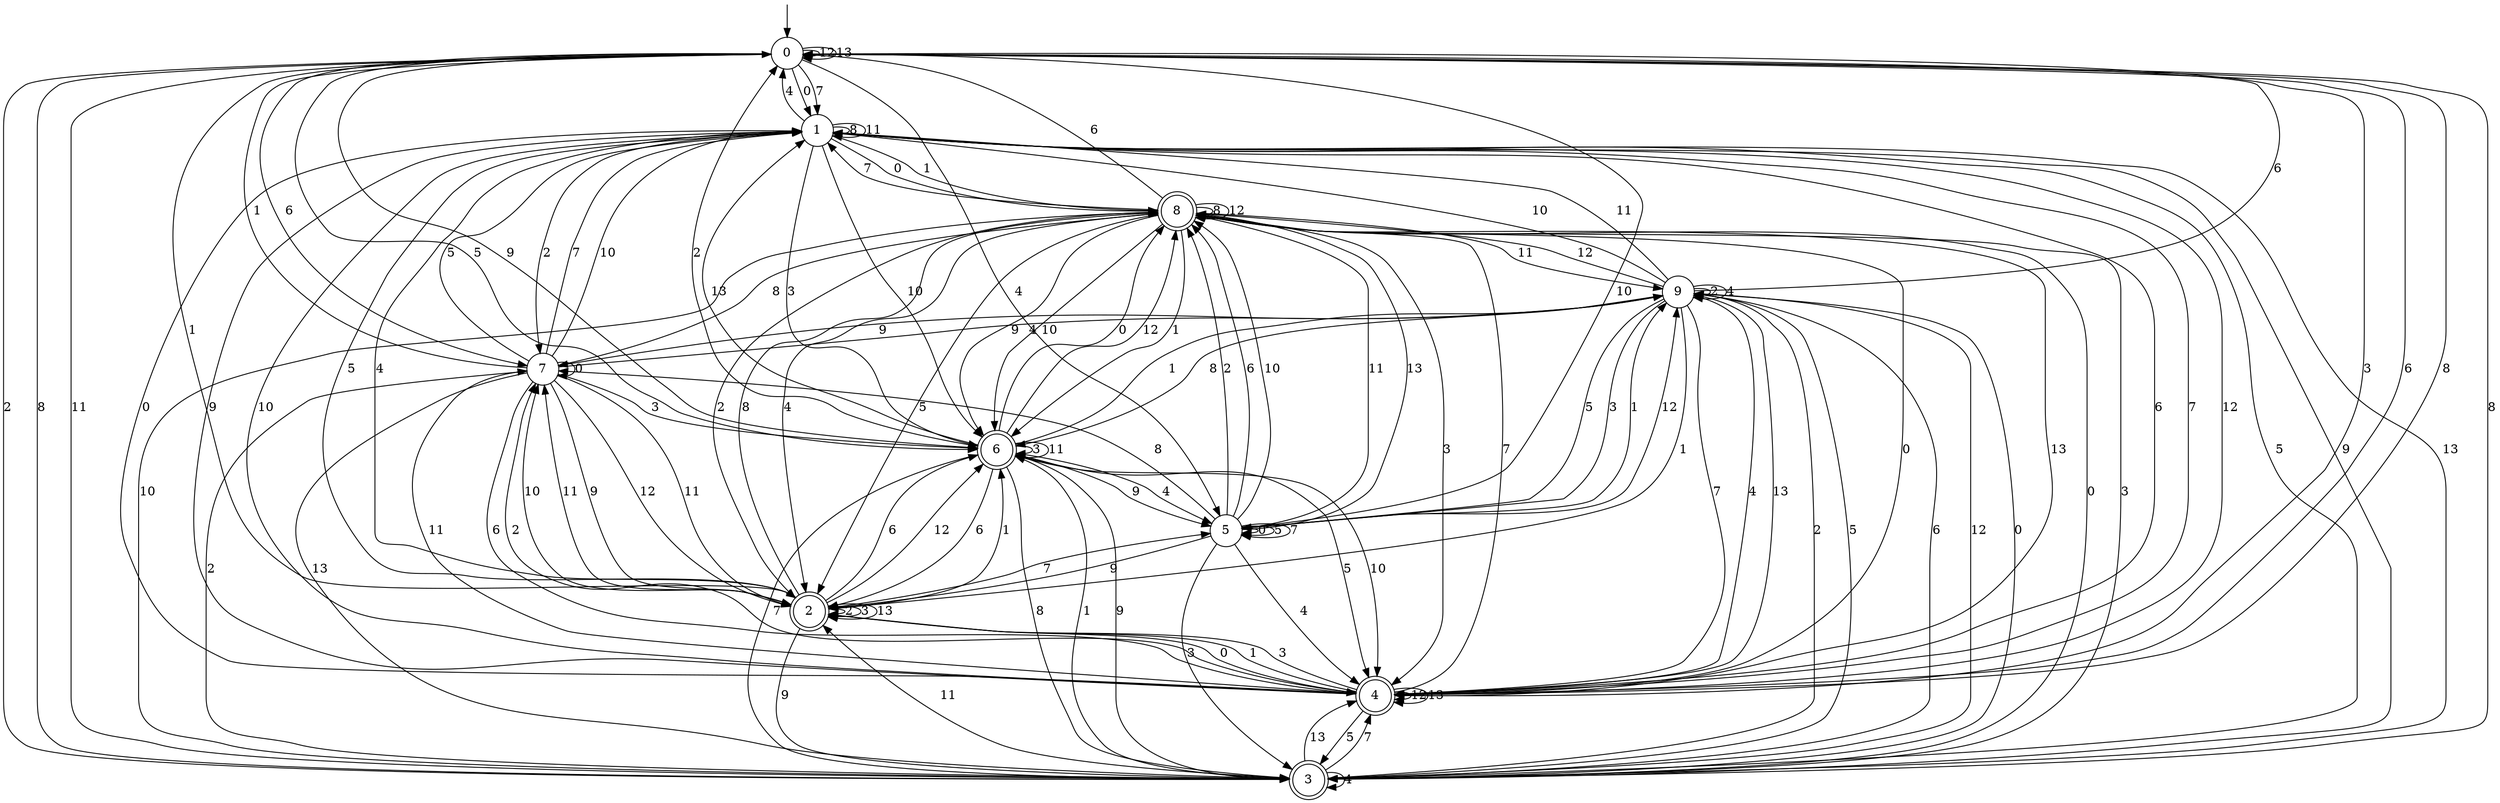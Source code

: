 digraph g {

	s0 [shape="circle" label="0"];
	s1 [shape="circle" label="1"];
	s2 [shape="doublecircle" label="2"];
	s3 [shape="doublecircle" label="3"];
	s4 [shape="doublecircle" label="4"];
	s5 [shape="circle" label="5"];
	s6 [shape="doublecircle" label="6"];
	s7 [shape="circle" label="7"];
	s8 [shape="doublecircle" label="8"];
	s9 [shape="circle" label="9"];
	s0 -> s1 [label="0"];
	s0 -> s2 [label="1"];
	s0 -> s3 [label="2"];
	s0 -> s4 [label="3"];
	s0 -> s5 [label="4"];
	s0 -> s6 [label="5"];
	s0 -> s7 [label="6"];
	s0 -> s1 [label="7"];
	s0 -> s3 [label="8"];
	s0 -> s6 [label="9"];
	s0 -> s5 [label="10"];
	s0 -> s3 [label="11"];
	s0 -> s0 [label="12"];
	s0 -> s0 [label="13"];
	s1 -> s8 [label="0"];
	s1 -> s8 [label="1"];
	s1 -> s7 [label="2"];
	s1 -> s6 [label="3"];
	s1 -> s0 [label="4"];
	s1 -> s3 [label="5"];
	s1 -> s4 [label="6"];
	s1 -> s4 [label="7"];
	s1 -> s1 [label="8"];
	s1 -> s3 [label="9"];
	s1 -> s6 [label="10"];
	s1 -> s1 [label="11"];
	s1 -> s4 [label="12"];
	s1 -> s3 [label="13"];
	s2 -> s4 [label="0"];
	s2 -> s6 [label="1"];
	s2 -> s2 [label="2"];
	s2 -> s2 [label="3"];
	s2 -> s1 [label="4"];
	s2 -> s1 [label="5"];
	s2 -> s6 [label="6"];
	s2 -> s5 [label="7"];
	s2 -> s8 [label="8"];
	s2 -> s3 [label="9"];
	s2 -> s7 [label="10"];
	s2 -> s7 [label="11"];
	s2 -> s6 [label="12"];
	s2 -> s2 [label="13"];
	s3 -> s8 [label="0"];
	s3 -> s6 [label="1"];
	s3 -> s9 [label="2"];
	s3 -> s8 [label="3"];
	s3 -> s3 [label="4"];
	s3 -> s9 [label="5"];
	s3 -> s9 [label="6"];
	s3 -> s4 [label="7"];
	s3 -> s0 [label="8"];
	s3 -> s6 [label="9"];
	s3 -> s8 [label="10"];
	s3 -> s2 [label="11"];
	s3 -> s9 [label="12"];
	s3 -> s4 [label="13"];
	s4 -> s1 [label="0"];
	s4 -> s2 [label="1"];
	s4 -> s7 [label="2"];
	s4 -> s2 [label="3"];
	s4 -> s9 [label="4"];
	s4 -> s3 [label="5"];
	s4 -> s0 [label="6"];
	s4 -> s8 [label="7"];
	s4 -> s0 [label="8"];
	s4 -> s1 [label="9"];
	s4 -> s1 [label="10"];
	s4 -> s7 [label="11"];
	s4 -> s4 [label="12"];
	s4 -> s4 [label="13"];
	s5 -> s5 [label="0"];
	s5 -> s9 [label="1"];
	s5 -> s8 [label="2"];
	s5 -> s3 [label="3"];
	s5 -> s4 [label="4"];
	s5 -> s5 [label="5"];
	s5 -> s8 [label="6"];
	s5 -> s5 [label="7"];
	s5 -> s7 [label="8"];
	s5 -> s2 [label="9"];
	s5 -> s8 [label="10"];
	s5 -> s8 [label="11"];
	s5 -> s9 [label="12"];
	s5 -> s8 [label="13"];
	s6 -> s8 [label="0"];
	s6 -> s9 [label="1"];
	s6 -> s0 [label="2"];
	s6 -> s6 [label="3"];
	s6 -> s5 [label="4"];
	s6 -> s4 [label="5"];
	s6 -> s2 [label="6"];
	s6 -> s3 [label="7"];
	s6 -> s3 [label="8"];
	s6 -> s5 [label="9"];
	s6 -> s4 [label="10"];
	s6 -> s6 [label="11"];
	s6 -> s8 [label="12"];
	s6 -> s1 [label="13"];
	s7 -> s7 [label="0"];
	s7 -> s0 [label="1"];
	s7 -> s3 [label="2"];
	s7 -> s6 [label="3"];
	s7 -> s9 [label="4"];
	s7 -> s1 [label="5"];
	s7 -> s4 [label="6"];
	s7 -> s1 [label="7"];
	s7 -> s8 [label="8"];
	s7 -> s2 [label="9"];
	s7 -> s1 [label="10"];
	s7 -> s2 [label="11"];
	s7 -> s2 [label="12"];
	s7 -> s3 [label="13"];
	s8 -> s4 [label="0"];
	s8 -> s6 [label="1"];
	s8 -> s2 [label="2"];
	s8 -> s4 [label="3"];
	s8 -> s2 [label="4"];
	s8 -> s2 [label="5"];
	s8 -> s0 [label="6"];
	s8 -> s1 [label="7"];
	s8 -> s8 [label="8"];
	s8 -> s6 [label="9"];
	s8 -> s6 [label="10"];
	s8 -> s9 [label="11"];
	s8 -> s8 [label="12"];
	s8 -> s4 [label="13"];
	s9 -> s3 [label="0"];
	s9 -> s2 [label="1"];
	s9 -> s9 [label="2"];
	s9 -> s5 [label="3"];
	s9 -> s9 [label="4"];
	s9 -> s5 [label="5"];
	s9 -> s0 [label="6"];
	s9 -> s4 [label="7"];
	s9 -> s6 [label="8"];
	s9 -> s7 [label="9"];
	s9 -> s1 [label="10"];
	s9 -> s1 [label="11"];
	s9 -> s8 [label="12"];
	s9 -> s4 [label="13"];

__start0 [label="" shape="none" width="0" height="0"];
__start0 -> s0;

}

